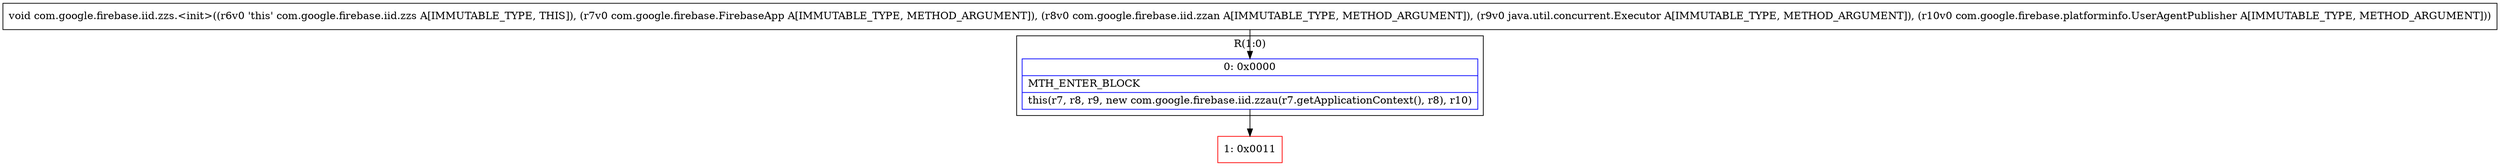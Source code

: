 digraph "CFG forcom.google.firebase.iid.zzs.\<init\>(Lcom\/google\/firebase\/FirebaseApp;Lcom\/google\/firebase\/iid\/zzan;Ljava\/util\/concurrent\/Executor;Lcom\/google\/firebase\/platforminfo\/UserAgentPublisher;)V" {
subgraph cluster_Region_923387474 {
label = "R(1:0)";
node [shape=record,color=blue];
Node_0 [shape=record,label="{0\:\ 0x0000|MTH_ENTER_BLOCK\l|this(r7, r8, r9, new com.google.firebase.iid.zzau(r7.getApplicationContext(), r8), r10)\l}"];
}
Node_1 [shape=record,color=red,label="{1\:\ 0x0011}"];
MethodNode[shape=record,label="{void com.google.firebase.iid.zzs.\<init\>((r6v0 'this' com.google.firebase.iid.zzs A[IMMUTABLE_TYPE, THIS]), (r7v0 com.google.firebase.FirebaseApp A[IMMUTABLE_TYPE, METHOD_ARGUMENT]), (r8v0 com.google.firebase.iid.zzan A[IMMUTABLE_TYPE, METHOD_ARGUMENT]), (r9v0 java.util.concurrent.Executor A[IMMUTABLE_TYPE, METHOD_ARGUMENT]), (r10v0 com.google.firebase.platforminfo.UserAgentPublisher A[IMMUTABLE_TYPE, METHOD_ARGUMENT])) }"];
MethodNode -> Node_0;
Node_0 -> Node_1;
}

